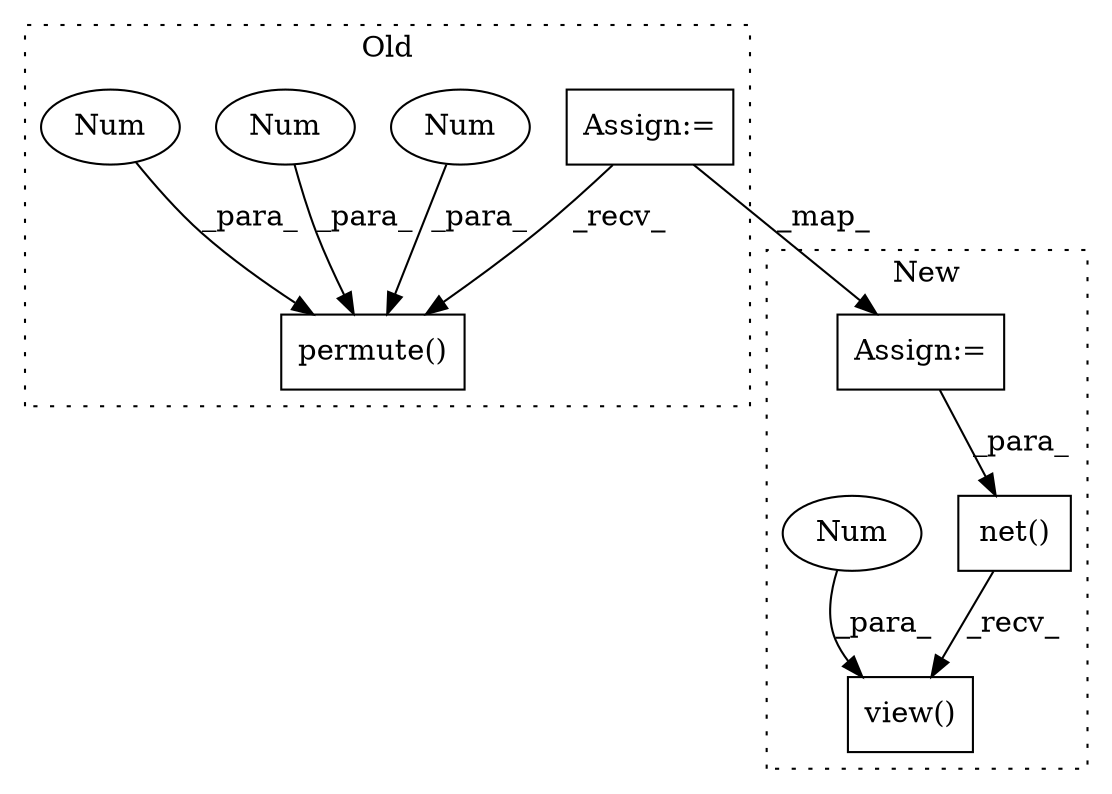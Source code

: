 digraph G {
subgraph cluster0 {
1 [label="permute()" a="75" s="3351,3371" l="10,1" shape="box"];
4 [label="Assign:=" a="68" s="3289" l="3" shape="box"];
5 [label="Num" a="76" s="3364" l="1" shape="ellipse"];
6 [label="Num" a="76" s="3361" l="1" shape="ellipse"];
7 [label="Num" a="76" s="3370" l="1" shape="ellipse"];
label = "Old";
style="dotted";
}
subgraph cluster1 {
2 [label="net()" a="75" s="8062,8072" l="9,1" shape="box"];
3 [label="Assign:=" a="68" s="8025" l="3" shape="box"];
8 [label="view()" a="75" s="8086,8124" l="27,1" shape="box"];
9 [label="Num" a="76" s="8122" l="2" shape="ellipse"];
label = "New";
style="dotted";
}
2 -> 8 [label="_recv_"];
3 -> 2 [label="_para_"];
4 -> 1 [label="_recv_"];
4 -> 3 [label="_map_"];
5 -> 1 [label="_para_"];
6 -> 1 [label="_para_"];
7 -> 1 [label="_para_"];
9 -> 8 [label="_para_"];
}